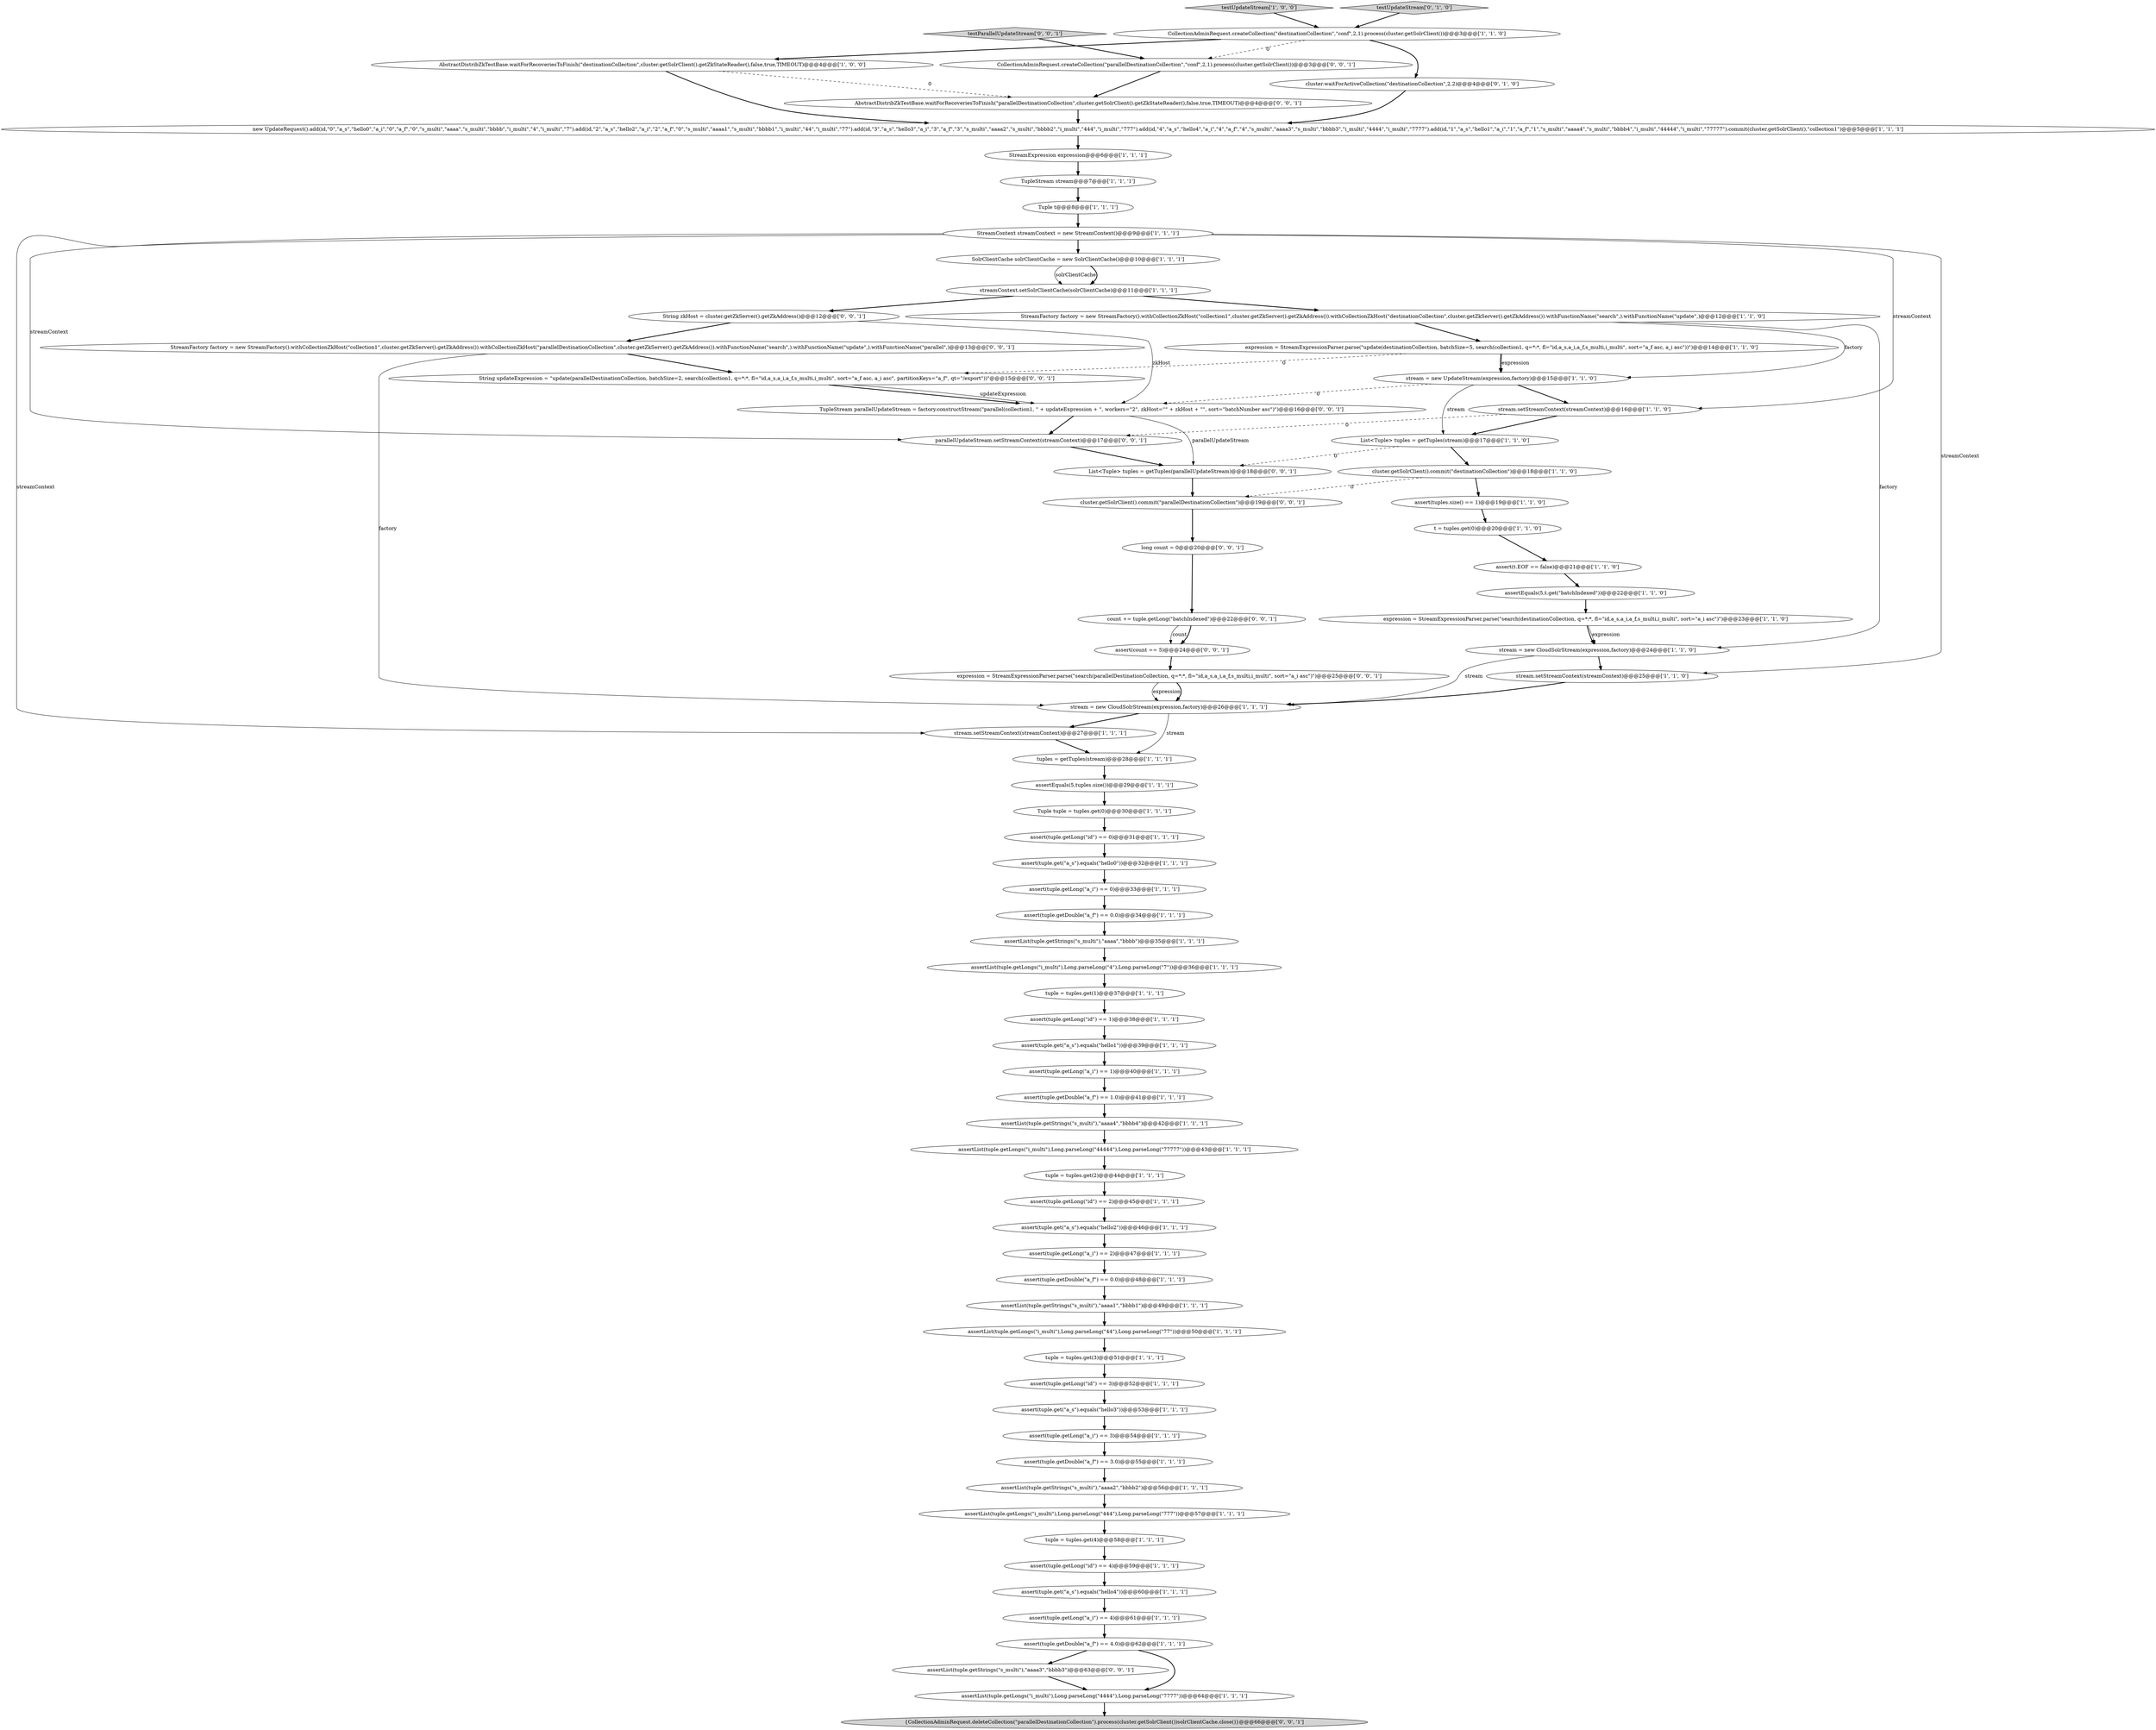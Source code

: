 digraph {
4 [style = filled, label = "assert(tuples.size() == 1)@@@19@@@['1', '1', '0']", fillcolor = white, shape = ellipse image = "AAA0AAABBB1BBB"];
68 [style = filled, label = "CollectionAdminRequest.createCollection(\"parallelDestinationCollection\",\"conf\",2,1).process(cluster.getSolrClient())@@@3@@@['0', '0', '1']", fillcolor = white, shape = ellipse image = "AAA0AAABBB3BBB"];
75 [style = filled, label = "assert(count == 5)@@@24@@@['0', '0', '1']", fillcolor = white, shape = ellipse image = "AAA0AAABBB3BBB"];
53 [style = filled, label = "StreamExpression expression@@@6@@@['1', '1', '1']", fillcolor = white, shape = ellipse image = "AAA0AAABBB1BBB"];
11 [style = filled, label = "assert(tuple.getLong(\"a_i\") == 3)@@@54@@@['1', '1', '1']", fillcolor = white, shape = ellipse image = "AAA0AAABBB1BBB"];
19 [style = filled, label = "stream.setStreamContext(streamContext)@@@16@@@['1', '1', '0']", fillcolor = white, shape = ellipse image = "AAA0AAABBB1BBB"];
45 [style = filled, label = "assert(tuple.getLong(\"a_i\") == 1)@@@40@@@['1', '1', '1']", fillcolor = white, shape = ellipse image = "AAA0AAABBB1BBB"];
27 [style = filled, label = "stream.setStreamContext(streamContext)@@@25@@@['1', '1', '0']", fillcolor = white, shape = ellipse image = "AAA0AAABBB1BBB"];
1 [style = filled, label = "stream = new UpdateStream(expression,factory)@@@15@@@['1', '1', '0']", fillcolor = white, shape = ellipse image = "AAA0AAABBB1BBB"];
6 [style = filled, label = "stream.setStreamContext(streamContext)@@@27@@@['1', '1', '1']", fillcolor = white, shape = ellipse image = "AAA0AAABBB1BBB"];
5 [style = filled, label = "assert(tuple.get(\"a_s\").equals(\"hello0\"))@@@32@@@['1', '1', '1']", fillcolor = white, shape = ellipse image = "AAA0AAABBB1BBB"];
39 [style = filled, label = "assertList(tuple.getStrings(\"s_multi\"),\"aaaa2\",\"bbbb2\")@@@56@@@['1', '1', '1']", fillcolor = white, shape = ellipse image = "AAA0AAABBB1BBB"];
60 [style = filled, label = "assert(tuple.getLong(\"a_i\") == 4)@@@61@@@['1', '1', '1']", fillcolor = white, shape = ellipse image = "AAA0AAABBB1BBB"];
67 [style = filled, label = "count += tuple.getLong(\"batchIndexed\")@@@22@@@['0', '0', '1']", fillcolor = white, shape = ellipse image = "AAA0AAABBB3BBB"];
78 [style = filled, label = "cluster.getSolrClient().commit(\"parallelDestinationCollection\")@@@19@@@['0', '0', '1']", fillcolor = white, shape = ellipse image = "AAA0AAABBB3BBB"];
13 [style = filled, label = "assertList(tuple.getLongs(\"i_multi\"),Long.parseLong(\"444\"),Long.parseLong(\"777\"))@@@57@@@['1', '1', '1']", fillcolor = white, shape = ellipse image = "AAA0AAABBB1BBB"];
35 [style = filled, label = "tuple = tuples.get(1)@@@37@@@['1', '1', '1']", fillcolor = white, shape = ellipse image = "AAA0AAABBB1BBB"];
49 [style = filled, label = "tuple = tuples.get(4)@@@58@@@['1', '1', '1']", fillcolor = white, shape = ellipse image = "AAA0AAABBB1BBB"];
46 [style = filled, label = "assert(tuple.getLong(\"id\") == 3)@@@52@@@['1', '1', '1']", fillcolor = white, shape = ellipse image = "AAA0AAABBB1BBB"];
30 [style = filled, label = "assert(tuple.getDouble(\"a_f\") == 0.0)@@@34@@@['1', '1', '1']", fillcolor = white, shape = ellipse image = "AAA0AAABBB1BBB"];
76 [style = filled, label = "testParallelUpdateStream['0', '0', '1']", fillcolor = lightgray, shape = diamond image = "AAA0AAABBB3BBB"];
77 [style = filled, label = "String zkHost = cluster.getZkServer().getZkAddress()@@@12@@@['0', '0', '1']", fillcolor = white, shape = ellipse image = "AAA0AAABBB3BBB"];
29 [style = filled, label = "assertList(tuple.getStrings(\"s_multi\"),\"aaaa\",\"bbbb\")@@@35@@@['1', '1', '1']", fillcolor = white, shape = ellipse image = "AAA0AAABBB1BBB"];
42 [style = filled, label = "assertEquals(5,tuples.size())@@@29@@@['1', '1', '1']", fillcolor = white, shape = ellipse image = "AAA0AAABBB1BBB"];
47 [style = filled, label = "stream = new CloudSolrStream(expression,factory)@@@24@@@['1', '1', '0']", fillcolor = white, shape = ellipse image = "AAA0AAABBB1BBB"];
8 [style = filled, label = "assert(tuple.getLong(\"id\") == 0)@@@31@@@['1', '1', '1']", fillcolor = white, shape = ellipse image = "AAA0AAABBB1BBB"];
32 [style = filled, label = "assert(tuple.getLong(\"id\") == 4)@@@59@@@['1', '1', '1']", fillcolor = white, shape = ellipse image = "AAA0AAABBB1BBB"];
16 [style = filled, label = "testUpdateStream['1', '0', '0']", fillcolor = lightgray, shape = diamond image = "AAA0AAABBB1BBB"];
69 [style = filled, label = "{CollectionAdminRequest.deleteCollection(\"parallelDestinationCollection\").process(cluster.getSolrClient())solrClientCache.close()}@@@66@@@['0', '0', '1']", fillcolor = lightgray, shape = ellipse image = "AAA0AAABBB3BBB"];
31 [style = filled, label = "assert(tuple.getDouble(\"a_f\") == 3.0)@@@55@@@['1', '1', '1']", fillcolor = white, shape = ellipse image = "AAA0AAABBB1BBB"];
33 [style = filled, label = "assert(tuple.getLong(\"a_i\") == 0)@@@33@@@['1', '1', '1']", fillcolor = white, shape = ellipse image = "AAA0AAABBB1BBB"];
56 [style = filled, label = "t = tuples.get(0)@@@20@@@['1', '1', '0']", fillcolor = white, shape = ellipse image = "AAA0AAABBB1BBB"];
40 [style = filled, label = "tuple = tuples.get(3)@@@51@@@['1', '1', '1']", fillcolor = white, shape = ellipse image = "AAA0AAABBB1BBB"];
64 [style = filled, label = "expression = StreamExpressionParser.parse(\"search(parallelDestinationCollection, q=*:*, fl=\"id,a_s,a_i,a_f,s_multi,i_multi\", sort=\"a_i asc\")\")@@@25@@@['0', '0', '1']", fillcolor = white, shape = ellipse image = "AAA0AAABBB3BBB"];
22 [style = filled, label = "assert(tuple.getDouble(\"a_f\") == 4.0)@@@62@@@['1', '1', '1']", fillcolor = white, shape = ellipse image = "AAA0AAABBB1BBB"];
10 [style = filled, label = "tuple = tuples.get(2)@@@44@@@['1', '1', '1']", fillcolor = white, shape = ellipse image = "AAA0AAABBB1BBB"];
18 [style = filled, label = "List<Tuple> tuples = getTuples(stream)@@@17@@@['1', '1', '0']", fillcolor = white, shape = ellipse image = "AAA0AAABBB1BBB"];
24 [style = filled, label = "streamContext.setSolrClientCache(solrClientCache)@@@11@@@['1', '1', '1']", fillcolor = white, shape = ellipse image = "AAA0AAABBB1BBB"];
41 [style = filled, label = "tuples = getTuples(stream)@@@28@@@['1', '1', '1']", fillcolor = white, shape = ellipse image = "AAA0AAABBB1BBB"];
58 [style = filled, label = "CollectionAdminRequest.createCollection(\"destinationCollection\",\"conf\",2,1).process(cluster.getSolrClient())@@@3@@@['1', '1', '0']", fillcolor = white, shape = ellipse image = "AAA0AAABBB1BBB"];
70 [style = filled, label = "assertList(tuple.getStrings(\"s_multi\"),\"aaaa3\",\"bbbb3\")@@@63@@@['0', '0', '1']", fillcolor = white, shape = ellipse image = "AAA0AAABBB3BBB"];
9 [style = filled, label = "assert(tuple.get(\"a_s\").equals(\"hello1\"))@@@39@@@['1', '1', '1']", fillcolor = white, shape = ellipse image = "AAA0AAABBB1BBB"];
7 [style = filled, label = "assert(tuple.get(\"a_s\").equals(\"hello3\"))@@@53@@@['1', '1', '1']", fillcolor = white, shape = ellipse image = "AAA0AAABBB1BBB"];
3 [style = filled, label = "assert(tuple.getLong(\"a_i\") == 2)@@@47@@@['1', '1', '1']", fillcolor = white, shape = ellipse image = "AAA0AAABBB1BBB"];
17 [style = filled, label = "assert(tuple.getLong(\"id\") == 1)@@@38@@@['1', '1', '1']", fillcolor = white, shape = ellipse image = "AAA0AAABBB1BBB"];
28 [style = filled, label = "TupleStream stream@@@7@@@['1', '1', '1']", fillcolor = white, shape = ellipse image = "AAA0AAABBB1BBB"];
2 [style = filled, label = "assertEquals(5,t.get(\"batchIndexed\"))@@@22@@@['1', '1', '0']", fillcolor = white, shape = ellipse image = "AAA0AAABBB1BBB"];
59 [style = filled, label = "assert(tuple.get(\"a_s\").equals(\"hello4\"))@@@60@@@['1', '1', '1']", fillcolor = white, shape = ellipse image = "AAA0AAABBB1BBB"];
51 [style = filled, label = "assertList(tuple.getStrings(\"s_multi\"),\"aaaa1\",\"bbbb1\")@@@49@@@['1', '1', '1']", fillcolor = white, shape = ellipse image = "AAA0AAABBB1BBB"];
55 [style = filled, label = "assertList(tuple.getLongs(\"i_multi\"),Long.parseLong(\"4444\"),Long.parseLong(\"7777\"))@@@64@@@['1', '1', '1']", fillcolor = white, shape = ellipse image = "AAA0AAABBB1BBB"];
0 [style = filled, label = "expression = StreamExpressionParser.parse(\"update(destinationCollection, batchSize=5, search(collection1, q=*:*, fl=\"id,a_s,a_i,a_f,s_multi,i_multi\", sort=\"a_f asc, a_i asc\"))\")@@@14@@@['1', '1', '0']", fillcolor = white, shape = ellipse image = "AAA0AAABBB1BBB"];
12 [style = filled, label = "cluster.getSolrClient().commit(\"destinationCollection\")@@@18@@@['1', '1', '0']", fillcolor = white, shape = ellipse image = "AAA0AAABBB1BBB"];
50 [style = filled, label = "SolrClientCache solrClientCache = new SolrClientCache()@@@10@@@['1', '1', '1']", fillcolor = white, shape = ellipse image = "AAA0AAABBB1BBB"];
15 [style = filled, label = "assertList(tuple.getLongs(\"i_multi\"),Long.parseLong(\"44\"),Long.parseLong(\"77\"))@@@50@@@['1', '1', '1']", fillcolor = white, shape = ellipse image = "AAA0AAABBB1BBB"];
54 [style = filled, label = "assertList(tuple.getStrings(\"s_multi\"),\"aaaa4\",\"bbbb4\")@@@42@@@['1', '1', '1']", fillcolor = white, shape = ellipse image = "AAA0AAABBB1BBB"];
61 [style = filled, label = "testUpdateStream['0', '1', '0']", fillcolor = lightgray, shape = diamond image = "AAA0AAABBB2BBB"];
62 [style = filled, label = "cluster.waitForActiveCollection(\"destinationCollection\",2,2)@@@4@@@['0', '1', '0']", fillcolor = white, shape = ellipse image = "AAA0AAABBB2BBB"];
44 [style = filled, label = "stream = new CloudSolrStream(expression,factory)@@@26@@@['1', '1', '1']", fillcolor = white, shape = ellipse image = "AAA0AAABBB1BBB"];
72 [style = filled, label = "long count = 0@@@20@@@['0', '0', '1']", fillcolor = white, shape = ellipse image = "AAA0AAABBB3BBB"];
48 [style = filled, label = "assertList(tuple.getLongs(\"i_multi\"),Long.parseLong(\"4\"),Long.parseLong(\"7\"))@@@36@@@['1', '1', '1']", fillcolor = white, shape = ellipse image = "AAA0AAABBB1BBB"];
20 [style = filled, label = "assert(t.EOF == false)@@@21@@@['1', '1', '0']", fillcolor = white, shape = ellipse image = "AAA0AAABBB1BBB"];
43 [style = filled, label = "StreamFactory factory = new StreamFactory().withCollectionZkHost(\"collection1\",cluster.getZkServer().getZkAddress()).withCollectionZkHost(\"destinationCollection\",cluster.getZkServer().getZkAddress()).withFunctionName(\"search\",).withFunctionName(\"update\",)@@@12@@@['1', '1', '0']", fillcolor = white, shape = ellipse image = "AAA0AAABBB1BBB"];
57 [style = filled, label = "assert(tuple.getLong(\"id\") == 2)@@@45@@@['1', '1', '1']", fillcolor = white, shape = ellipse image = "AAA0AAABBB1BBB"];
65 [style = filled, label = "AbstractDistribZkTestBase.waitForRecoveriesToFinish(\"parallelDestinationCollection\",cluster.getSolrClient().getZkStateReader(),false,true,TIMEOUT)@@@4@@@['0', '0', '1']", fillcolor = white, shape = ellipse image = "AAA0AAABBB3BBB"];
21 [style = filled, label = "expression = StreamExpressionParser.parse(\"search(destinationCollection, q=*:*, fl=\"id,a_s,a_i,a_f,s_multi,i_multi\", sort=\"a_i asc\")\")@@@23@@@['1', '1', '0']", fillcolor = white, shape = ellipse image = "AAA0AAABBB1BBB"];
25 [style = filled, label = "new UpdateRequest().add(id,\"0\",\"a_s\",\"hello0\",\"a_i\",\"0\",\"a_f\",\"0\",\"s_multi\",\"aaaa\",\"s_multi\",\"bbbb\",\"i_multi\",\"4\",\"i_multi\",\"7\").add(id,\"2\",\"a_s\",\"hello2\",\"a_i\",\"2\",\"a_f\",\"0\",\"s_multi\",\"aaaa1\",\"s_multi\",\"bbbb1\",\"i_multi\",\"44\",\"i_multi\",\"77\").add(id,\"3\",\"a_s\",\"hello3\",\"a_i\",\"3\",\"a_f\",\"3\",\"s_multi\",\"aaaa2\",\"s_multi\",\"bbbb2\",\"i_multi\",\"444\",\"i_multi\",\"777\").add(id,\"4\",\"a_s\",\"hello4\",\"a_i\",\"4\",\"a_f\",\"4\",\"s_multi\",\"aaaa3\",\"s_multi\",\"bbbb3\",\"i_multi\",\"4444\",\"i_multi\",\"7777\").add(id,\"1\",\"a_s\",\"hello1\",\"a_i\",\"1\",\"a_f\",\"1\",\"s_multi\",\"aaaa4\",\"s_multi\",\"bbbb4\",\"i_multi\",\"44444\",\"i_multi\",\"77777\").commit(cluster.getSolrClient(),\"collection1\")@@@5@@@['1', '1', '1']", fillcolor = white, shape = ellipse image = "AAA0AAABBB1BBB"];
36 [style = filled, label = "Tuple t@@@8@@@['1', '1', '1']", fillcolor = white, shape = ellipse image = "AAA0AAABBB1BBB"];
37 [style = filled, label = "AbstractDistribZkTestBase.waitForRecoveriesToFinish(\"destinationCollection\",cluster.getSolrClient().getZkStateReader(),false,true,TIMEOUT)@@@4@@@['1', '0', '0']", fillcolor = white, shape = ellipse image = "AAA0AAABBB1BBB"];
63 [style = filled, label = "String updateExpression = \"update(parallelDestinationCollection, batchSize=2, search(collection1, q=*:*, fl=\"id,a_s,a_i,a_f,s_multi,i_multi\", sort=\"a_f asc, a_i asc\", partitionKeys=\"a_f\", qt=\"/export\"))\"@@@15@@@['0', '0', '1']", fillcolor = white, shape = ellipse image = "AAA0AAABBB3BBB"];
73 [style = filled, label = "List<Tuple> tuples = getTuples(parallelUpdateStream)@@@18@@@['0', '0', '1']", fillcolor = white, shape = ellipse image = "AAA0AAABBB3BBB"];
71 [style = filled, label = "parallelUpdateStream.setStreamContext(streamContext)@@@17@@@['0', '0', '1']", fillcolor = white, shape = ellipse image = "AAA0AAABBB3BBB"];
74 [style = filled, label = "TupleStream parallelUpdateStream = factory.constructStream(\"parallel(collection1, \" + updateExpression + \", workers=\"2\", zkHost=\"\" + zkHost + \"\", sort=\"batchNumber asc\")\")@@@16@@@['0', '0', '1']", fillcolor = white, shape = ellipse image = "AAA0AAABBB3BBB"];
52 [style = filled, label = "StreamContext streamContext = new StreamContext()@@@9@@@['1', '1', '1']", fillcolor = white, shape = ellipse image = "AAA0AAABBB1BBB"];
66 [style = filled, label = "StreamFactory factory = new StreamFactory().withCollectionZkHost(\"collection1\",cluster.getZkServer().getZkAddress()).withCollectionZkHost(\"parallelDestinationCollection\",cluster.getZkServer().getZkAddress()).withFunctionName(\"search\",).withFunctionName(\"update\",).withFunctionName(\"parallel\",)@@@13@@@['0', '0', '1']", fillcolor = white, shape = ellipse image = "AAA0AAABBB3BBB"];
34 [style = filled, label = "Tuple tuple = tuples.get(0)@@@30@@@['1', '1', '1']", fillcolor = white, shape = ellipse image = "AAA0AAABBB1BBB"];
14 [style = filled, label = "assert(tuple.getDouble(\"a_f\") == 1.0)@@@41@@@['1', '1', '1']", fillcolor = white, shape = ellipse image = "AAA0AAABBB1BBB"];
38 [style = filled, label = "assertList(tuple.getLongs(\"i_multi\"),Long.parseLong(\"44444\"),Long.parseLong(\"77777\"))@@@43@@@['1', '1', '1']", fillcolor = white, shape = ellipse image = "AAA0AAABBB1BBB"];
23 [style = filled, label = "assert(tuple.getDouble(\"a_f\") == 0.0)@@@48@@@['1', '1', '1']", fillcolor = white, shape = ellipse image = "AAA0AAABBB1BBB"];
26 [style = filled, label = "assert(tuple.get(\"a_s\").equals(\"hello2\"))@@@46@@@['1', '1', '1']", fillcolor = white, shape = ellipse image = "AAA0AAABBB1BBB"];
77->74 [style = solid, label="zkHost"];
23->51 [style = bold, label=""];
24->77 [style = bold, label=""];
76->68 [style = bold, label=""];
17->9 [style = bold, label=""];
27->44 [style = bold, label=""];
60->22 [style = bold, label=""];
25->53 [style = bold, label=""];
70->55 [style = bold, label=""];
13->49 [style = bold, label=""];
48->35 [style = bold, label=""];
24->43 [style = bold, label=""];
47->27 [style = bold, label=""];
30->29 [style = bold, label=""];
0->63 [style = dashed, label="0"];
58->62 [style = bold, label=""];
0->1 [style = solid, label="expression"];
66->44 [style = solid, label="factory"];
46->7 [style = bold, label=""];
6->41 [style = bold, label=""];
43->0 [style = bold, label=""];
10->57 [style = bold, label=""];
54->38 [style = bold, label=""];
1->18 [style = solid, label="stream"];
66->63 [style = bold, label=""];
50->24 [style = solid, label="solrClientCache"];
19->18 [style = bold, label=""];
7->11 [style = bold, label=""];
28->36 [style = bold, label=""];
59->60 [style = bold, label=""];
5->33 [style = bold, label=""];
62->25 [style = bold, label=""];
18->12 [style = bold, label=""];
52->19 [style = solid, label="streamContext"];
64->44 [style = solid, label="expression"];
34->8 [style = bold, label=""];
67->75 [style = solid, label="count"];
75->64 [style = bold, label=""];
43->47 [style = solid, label="factory"];
32->59 [style = bold, label=""];
52->6 [style = solid, label="streamContext"];
49->32 [style = bold, label=""];
4->56 [style = bold, label=""];
3->23 [style = bold, label=""];
45->14 [style = bold, label=""];
2->21 [style = bold, label=""];
73->78 [style = bold, label=""];
35->17 [style = bold, label=""];
33->30 [style = bold, label=""];
1->19 [style = bold, label=""];
74->73 [style = solid, label="parallelUpdateStream"];
52->27 [style = solid, label="streamContext"];
65->25 [style = bold, label=""];
47->44 [style = solid, label="stream"];
21->47 [style = bold, label=""];
64->44 [style = bold, label=""];
67->75 [style = bold, label=""];
36->52 [style = bold, label=""];
39->13 [style = bold, label=""];
55->69 [style = bold, label=""];
26->3 [style = bold, label=""];
37->25 [style = bold, label=""];
57->26 [style = bold, label=""];
22->55 [style = bold, label=""];
68->65 [style = bold, label=""];
58->37 [style = bold, label=""];
22->70 [style = bold, label=""];
63->74 [style = bold, label=""];
43->1 [style = solid, label="factory"];
77->66 [style = bold, label=""];
11->31 [style = bold, label=""];
71->73 [style = bold, label=""];
78->72 [style = bold, label=""];
21->47 [style = solid, label="expression"];
58->68 [style = dashed, label="0"];
0->1 [style = bold, label=""];
19->71 [style = dashed, label="0"];
15->40 [style = bold, label=""];
52->50 [style = bold, label=""];
31->39 [style = bold, label=""];
53->28 [style = bold, label=""];
16->58 [style = bold, label=""];
50->24 [style = bold, label=""];
52->71 [style = solid, label="streamContext"];
63->74 [style = solid, label="updateExpression"];
42->34 [style = bold, label=""];
44->6 [style = bold, label=""];
38->10 [style = bold, label=""];
74->71 [style = bold, label=""];
12->78 [style = dashed, label="0"];
37->65 [style = dashed, label="0"];
61->58 [style = bold, label=""];
44->41 [style = solid, label="stream"];
1->74 [style = dashed, label="0"];
20->2 [style = bold, label=""];
40->46 [style = bold, label=""];
14->54 [style = bold, label=""];
8->5 [style = bold, label=""];
12->4 [style = bold, label=""];
18->73 [style = dashed, label="0"];
9->45 [style = bold, label=""];
72->67 [style = bold, label=""];
56->20 [style = bold, label=""];
51->15 [style = bold, label=""];
29->48 [style = bold, label=""];
41->42 [style = bold, label=""];
}
